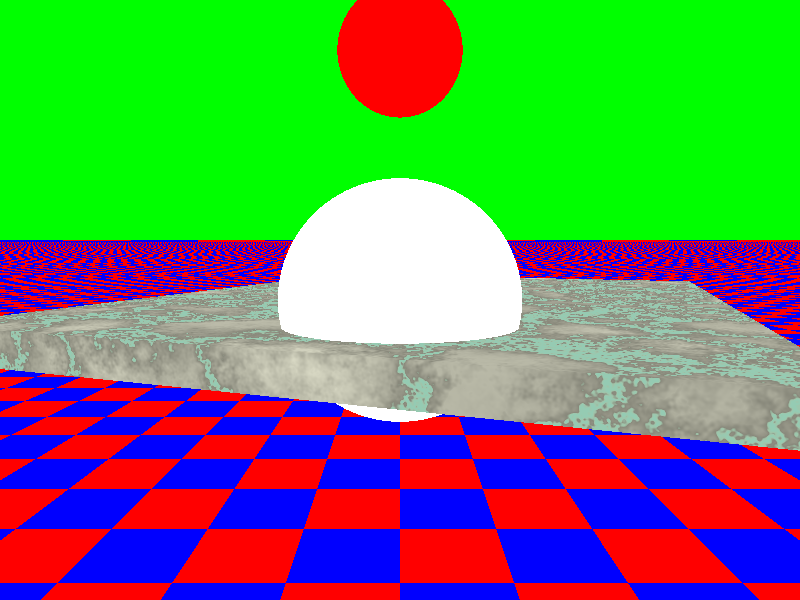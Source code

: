 #version 3.7;
#include "colors.inc"    // The include files contain
#include "stones.inc"    // pre-defined scene elements
#include "consts.inc"
#include "glass.inc"

global_settings {assumed_gamma 1.0}
background { color Green }

// transmit
#declare Pinkish = color red 0.9 blue 0.4 green 0.2 transmit 0.9;
/*#declare Pinkish = color 0.9 0.4 0.2 0.5;*/

camera {
   /*orthographic*/
   /*fisheye*/
   perspective
   location <0, 2, -8>
   look_at  <0, 1,  2>
 }

light_source { <2, 14, -3> color White}

box {
    <-8, 0,   15>,  // Near lower left corner
    < 5, 0.6,  -1>   // Far upper right corner
    texture {
      T_Stone25     // Pre-defined from stones.inc
      scale 4       // Scale by the same amount in all
                    // directions
    }
    rotate y*20     // Equivalent to "rotate <0,20,0>"
  }
plane { <0, 1, 0>, -1
    pigment {
      checker color Red, color Blue
    }
  }

sphere {
    <0, 1, 2>, 2
    hollow
    texture {
      pigment { color White }
    }
    interior {
      ior 1.5
      caustics 0.25
    }
  }
sphere {
    <0, 5, 2>, 1
    texture {
      pigment { color Red }
    }
  }
/*sky_sphere {
  pigment {
    gradient y
    color_map {
      [ 0.5  color CornflowerBlue ]
      [ 1.0  color MidnightBlue ]
    }
    scale 2
    translate -1
  }
}*/
sky_sphere {
  pigment {
    color Green
    }
    scale 2
    translate -1
  }
